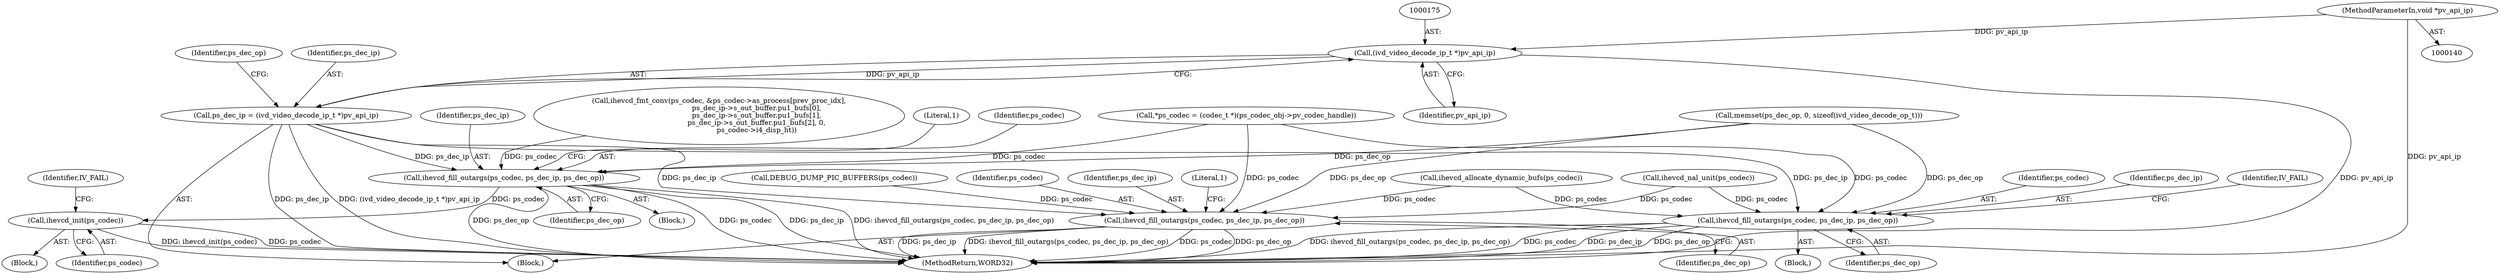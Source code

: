 digraph "0_Android_a33f6725d7e9f92330f995ce2dcf4faa33f6433f@pointer" {
"1000174" [label="(Call,(ivd_video_decode_ip_t *)pv_api_ip)"];
"1000142" [label="(MethodParameterIn,void *pv_api_ip)"];
"1000172" [label="(Call,ps_dec_ip = (ivd_video_decode_ip_t *)pv_api_ip)"];
"1000588" [label="(Call,ihevcd_fill_outargs(ps_codec, ps_dec_ip, ps_dec_op))"];
"1000681" [label="(Call,ihevcd_init(ps_codec))"];
"1001231" [label="(Call,ihevcd_fill_outargs(ps_codec, ps_dec_ip, ps_dec_op))"];
"1001823" [label="(Call,ihevcd_fill_outargs(ps_codec, ps_dec_ip, ps_dec_op))"];
"1000589" [label="(Identifier,ps_codec)"];
"1000590" [label="(Identifier,ps_dec_ip)"];
"1000142" [label="(MethodParameterIn,void *pv_api_ip)"];
"1001826" [label="(Identifier,ps_dec_op)"];
"1001232" [label="(Identifier,ps_codec)"];
"1001231" [label="(Call,ihevcd_fill_outargs(ps_codec, ps_dec_ip, ps_dec_op))"];
"1000144" [label="(Block,)"];
"1001186" [label="(Call,ihevcd_allocate_dynamic_bufs(ps_codec))"];
"1001817" [label="(Call,DEBUG_DUMP_PIC_BUFFERS(ps_codec))"];
"1000150" [label="(Call,*ps_codec = (codec_t *)(ps_codec_obj->pv_codec_handle))"];
"1001233" [label="(Identifier,ps_dec_ip)"];
"1000173" [label="(Identifier,ps_dec_ip)"];
"1000591" [label="(Identifier,ps_dec_op)"];
"1001824" [label="(Identifier,ps_codec)"];
"1001225" [label="(Block,)"];
"1000172" [label="(Call,ps_dec_ip = (ivd_video_decode_ip_t *)pv_api_ip)"];
"1000545" [label="(Call,ihevcd_fmt_conv(ps_codec, &ps_codec->as_process[prev_proc_idx],\n                                  ps_dec_ip->s_out_buffer.pu1_bufs[0],\n                                  ps_dec_ip->s_out_buffer.pu1_bufs[1],\n                                  ps_dec_ip->s_out_buffer.pu1_bufs[2], 0,\n                                  ps_codec->i4_disp_ht))"];
"1000680" [label="(Block,)"];
"1000189" [label="(Call,memset(ps_dec_op, 0, sizeof(ivd_video_decode_op_t)))"];
"1000684" [label="(Identifier,IV_FAIL)"];
"1000594" [label="(Literal,1)"];
"1000681" [label="(Call,ihevcd_init(ps_codec))"];
"1001906" [label="(MethodReturn,WORD32)"];
"1001234" [label="(Identifier,ps_dec_op)"];
"1000176" [label="(Identifier,pv_api_ip)"];
"1001823" [label="(Call,ihevcd_fill_outargs(ps_codec, ps_dec_ip, ps_dec_op))"];
"1000174" [label="(Call,(ivd_video_decode_ip_t *)pv_api_ip)"];
"1000588" [label="(Call,ihevcd_fill_outargs(ps_codec, ps_dec_ip, ps_dec_op))"];
"1000682" [label="(Identifier,ps_codec)"];
"1000178" [label="(Identifier,ps_dec_op)"];
"1001825" [label="(Identifier,ps_dec_ip)"];
"1000471" [label="(Block,)"];
"1001829" [label="(Literal,1)"];
"1001236" [label="(Identifier,IV_FAIL)"];
"1000974" [label="(Call,ihevcd_nal_unit(ps_codec))"];
"1000174" -> "1000172"  [label="AST: "];
"1000174" -> "1000176"  [label="CFG: "];
"1000175" -> "1000174"  [label="AST: "];
"1000176" -> "1000174"  [label="AST: "];
"1000172" -> "1000174"  [label="CFG: "];
"1000174" -> "1001906"  [label="DDG: pv_api_ip"];
"1000174" -> "1000172"  [label="DDG: pv_api_ip"];
"1000142" -> "1000174"  [label="DDG: pv_api_ip"];
"1000142" -> "1000140"  [label="AST: "];
"1000142" -> "1001906"  [label="DDG: pv_api_ip"];
"1000172" -> "1000144"  [label="AST: "];
"1000173" -> "1000172"  [label="AST: "];
"1000178" -> "1000172"  [label="CFG: "];
"1000172" -> "1001906"  [label="DDG: ps_dec_ip"];
"1000172" -> "1001906"  [label="DDG: (ivd_video_decode_ip_t *)pv_api_ip"];
"1000172" -> "1000588"  [label="DDG: ps_dec_ip"];
"1000172" -> "1001231"  [label="DDG: ps_dec_ip"];
"1000172" -> "1001823"  [label="DDG: ps_dec_ip"];
"1000588" -> "1000471"  [label="AST: "];
"1000588" -> "1000591"  [label="CFG: "];
"1000589" -> "1000588"  [label="AST: "];
"1000590" -> "1000588"  [label="AST: "];
"1000591" -> "1000588"  [label="AST: "];
"1000594" -> "1000588"  [label="CFG: "];
"1000588" -> "1001906"  [label="DDG: ps_codec"];
"1000588" -> "1001906"  [label="DDG: ps_dec_ip"];
"1000588" -> "1001906"  [label="DDG: ihevcd_fill_outargs(ps_codec, ps_dec_ip, ps_dec_op)"];
"1000588" -> "1001906"  [label="DDG: ps_dec_op"];
"1000150" -> "1000588"  [label="DDG: ps_codec"];
"1000545" -> "1000588"  [label="DDG: ps_codec"];
"1000189" -> "1000588"  [label="DDG: ps_dec_op"];
"1000588" -> "1000681"  [label="DDG: ps_codec"];
"1000681" -> "1000680"  [label="AST: "];
"1000681" -> "1000682"  [label="CFG: "];
"1000682" -> "1000681"  [label="AST: "];
"1000684" -> "1000681"  [label="CFG: "];
"1000681" -> "1001906"  [label="DDG: ihevcd_init(ps_codec)"];
"1000681" -> "1001906"  [label="DDG: ps_codec"];
"1001231" -> "1001225"  [label="AST: "];
"1001231" -> "1001234"  [label="CFG: "];
"1001232" -> "1001231"  [label="AST: "];
"1001233" -> "1001231"  [label="AST: "];
"1001234" -> "1001231"  [label="AST: "];
"1001236" -> "1001231"  [label="CFG: "];
"1001231" -> "1001906"  [label="DDG: ps_codec"];
"1001231" -> "1001906"  [label="DDG: ps_dec_ip"];
"1001231" -> "1001906"  [label="DDG: ps_dec_op"];
"1001231" -> "1001906"  [label="DDG: ihevcd_fill_outargs(ps_codec, ps_dec_ip, ps_dec_op)"];
"1000150" -> "1001231"  [label="DDG: ps_codec"];
"1000974" -> "1001231"  [label="DDG: ps_codec"];
"1001186" -> "1001231"  [label="DDG: ps_codec"];
"1000189" -> "1001231"  [label="DDG: ps_dec_op"];
"1001823" -> "1000144"  [label="AST: "];
"1001823" -> "1001826"  [label="CFG: "];
"1001824" -> "1001823"  [label="AST: "];
"1001825" -> "1001823"  [label="AST: "];
"1001826" -> "1001823"  [label="AST: "];
"1001829" -> "1001823"  [label="CFG: "];
"1001823" -> "1001906"  [label="DDG: ps_dec_ip"];
"1001823" -> "1001906"  [label="DDG: ihevcd_fill_outargs(ps_codec, ps_dec_ip, ps_dec_op)"];
"1001823" -> "1001906"  [label="DDG: ps_codec"];
"1001823" -> "1001906"  [label="DDG: ps_dec_op"];
"1000150" -> "1001823"  [label="DDG: ps_codec"];
"1000974" -> "1001823"  [label="DDG: ps_codec"];
"1001817" -> "1001823"  [label="DDG: ps_codec"];
"1001186" -> "1001823"  [label="DDG: ps_codec"];
"1000189" -> "1001823"  [label="DDG: ps_dec_op"];
}
